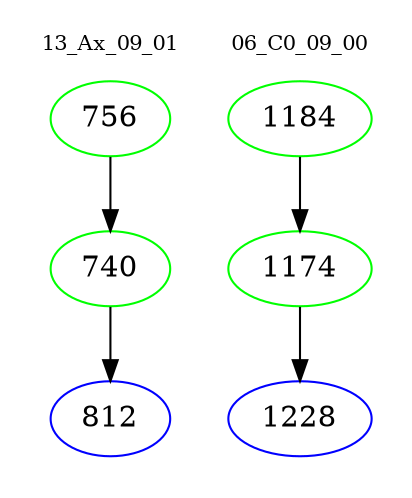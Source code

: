 digraph{
subgraph cluster_0 {
color = white
label = "13_Ax_09_01";
fontsize=10;
T0_756 [label="756", color="green"]
T0_756 -> T0_740 [color="black"]
T0_740 [label="740", color="green"]
T0_740 -> T0_812 [color="black"]
T0_812 [label="812", color="blue"]
}
subgraph cluster_1 {
color = white
label = "06_C0_09_00";
fontsize=10;
T1_1184 [label="1184", color="green"]
T1_1184 -> T1_1174 [color="black"]
T1_1174 [label="1174", color="green"]
T1_1174 -> T1_1228 [color="black"]
T1_1228 [label="1228", color="blue"]
}
}
